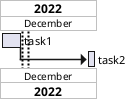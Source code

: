 {
  "sha1": "pzn7n4zhiws02hgr0qcnadct9cw6fgv",
  "insertion": {
    "when": "2024-06-04T17:28:41.925Z",
    "url": "https://forum.plantuml.net/17187/verticals-separators-gantt-chart-appear-certain-conditions",
    "user": "plantuml@gmail.com"
  }
}
@startgantt
Project starts 2022-12-01
projectscale monthly zoom 3

[task1] lasts 1 week
[task2] starts 20 days after [task1]'s end and lasts 3 days

Separator just at [task1]'s end
Separator just 2 days after [task1]'s end

@endgantt
